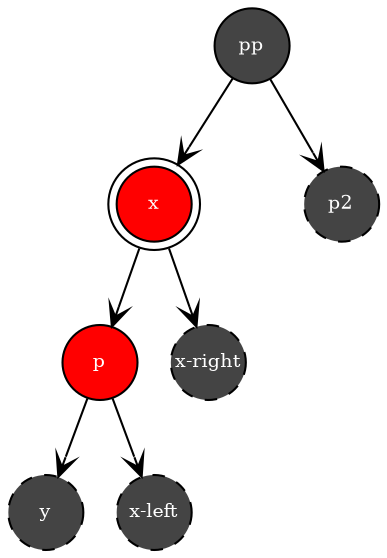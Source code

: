 digraph G {
    graph [nodesep = 0.1;];
    node [shape=circle style="filled" fillcolor="#444444" fontcolor="white" fontsize=9 fixedsize=true];
    edge [arrowhead=vee]
    
    pp  [group=pp];
    x   [group=x shape=doublecircle fillcolor="red"]
    _pp [group=pp style=invis]
    p2  [style="dashed,filled"]
    
    p   [group = p;fillcolor = "red";];
    _x  [group = x;label="";width=0;style = invis;];
    x_R [style="dashed,filled" label="x-right"]

    y   [style="dashed,filled"]
    _p  [group=p label="" width=0 style=invis]
    x_L [style="dashed,filled" label="x-left"]
    
    pp -> x
    pp -> _pp [style = invis;]
    pp -> p2
    
    x -> p
    x -> _x [style=invis]
    x -> x_R
    
    p -> y;
    p -> _p [style=invis]
    p -> x_L
}